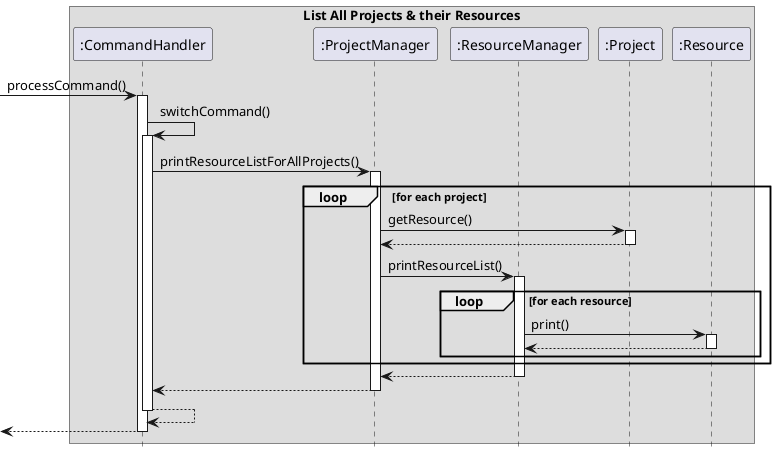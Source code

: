 @startuml
hide footbox
box List All Projects & their Resources
participant ":CommandHandler" as CH
participant ":ProjectManager" as PM
participant ":ResourceManager" as RM
participant ":Project" as P
participant ":Resource" as R

[-> CH: processCommand()
activate CH

CH -> CH: switchCommand()
activate CH

CH -> PM: printResourceListForAllProjects()
activate PM

loop for each project
    PM -> P: getResource()
    activate P
    return
    PM -> RM: printResourceList()
    activate RM
    loop for each resource
        RM->R: print()
        activate R
        return
    end
end
return
return
return
return

@enduml